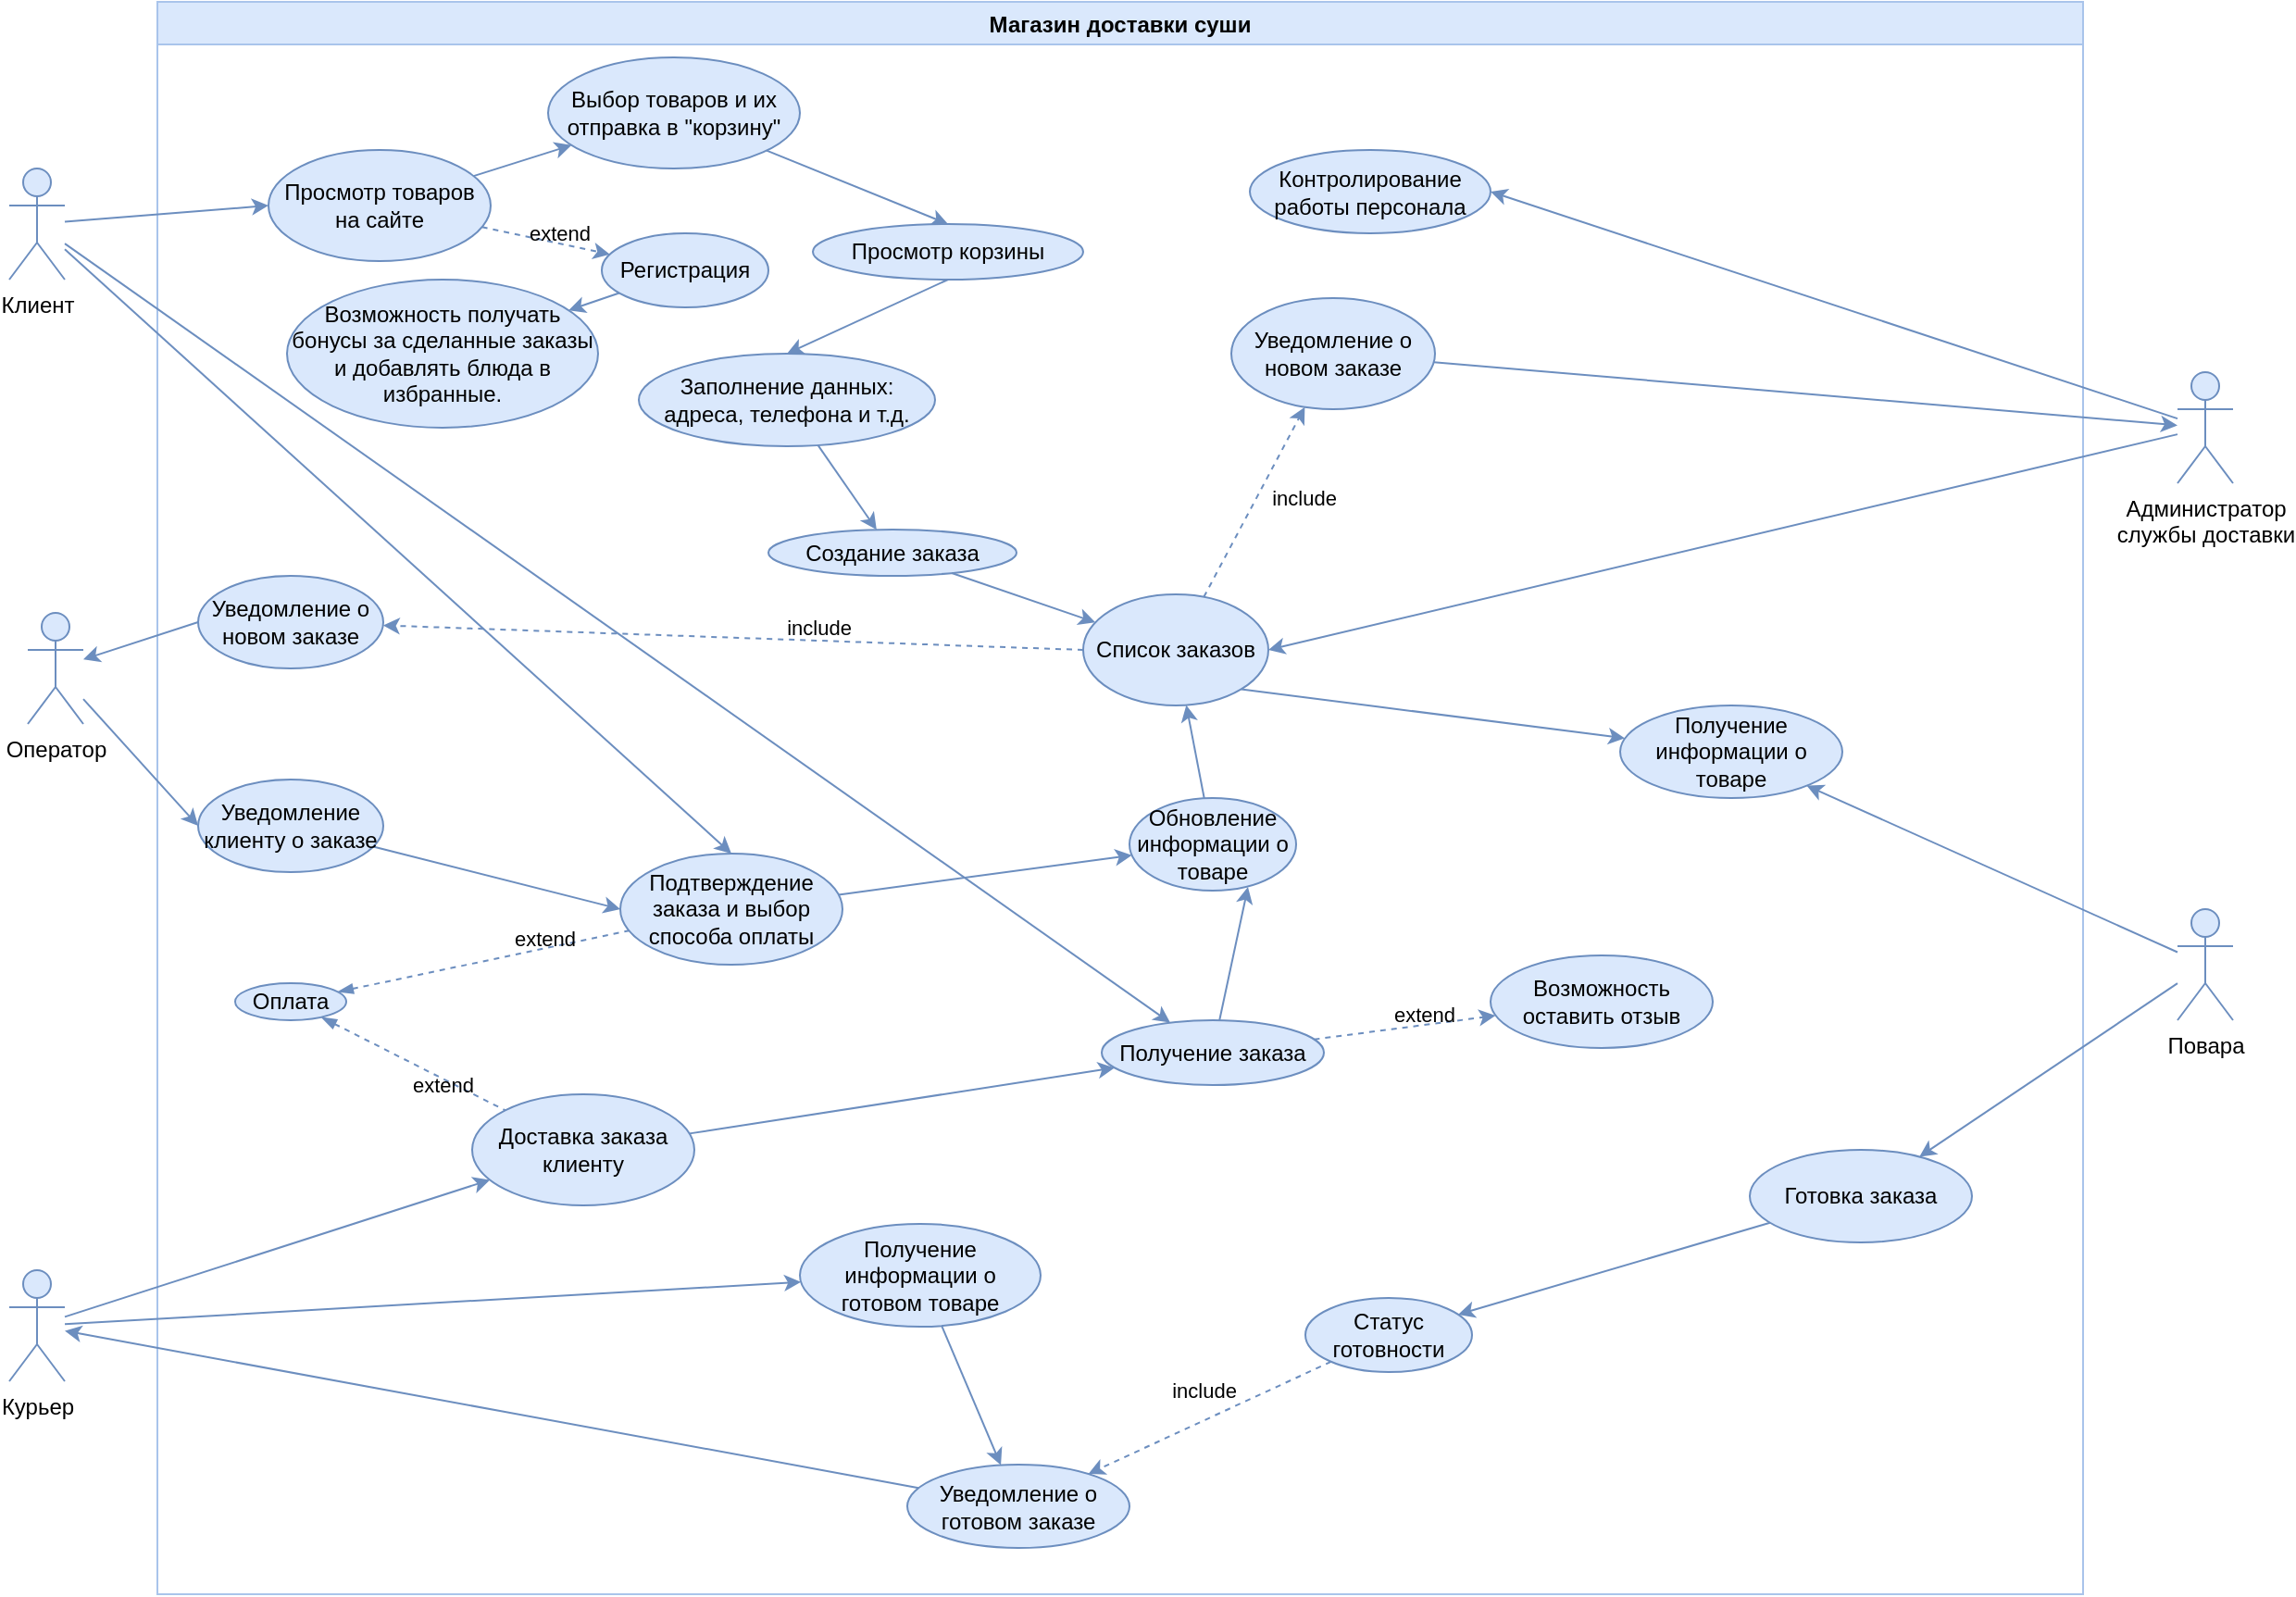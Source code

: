 <mxfile version="20.7.4" type="github">
  <diagram id="QtpZ1rQ-p9oqiNhnrGGB" name="Страница 1">
    <mxGraphModel dx="1179" dy="679" grid="1" gridSize="10" guides="1" tooltips="1" connect="1" arrows="1" fold="1" page="1" pageScale="1" pageWidth="827" pageHeight="1169" math="0" shadow="0">
      <root>
        <mxCell id="0" />
        <mxCell id="1" parent="0" />
        <mxCell id="NxAddQEWzeCl5RI0brzo-1" value="Магазин доставки суши" style="swimlane;fillColor=#dae8fc;strokeColor=#A9C4EB;swimlaneFillColor=default;" vertex="1" parent="1">
          <mxGeometry x="340" y="155" width="1040" height="860" as="geometry">
            <mxRectangle x="120" y="10" width="180" height="30" as="alternateBounds" />
          </mxGeometry>
        </mxCell>
        <mxCell id="NxAddQEWzeCl5RI0brzo-2" value="" style="rounded=0;orthogonalLoop=1;jettySize=auto;html=1;fillColor=#dae8fc;strokeColor=#6c8ebf;" edge="1" parent="NxAddQEWzeCl5RI0brzo-1" source="NxAddQEWzeCl5RI0brzo-3" target="NxAddQEWzeCl5RI0brzo-9">
          <mxGeometry relative="1" as="geometry" />
        </mxCell>
        <mxCell id="NxAddQEWzeCl5RI0brzo-3" value="Просмотр товаров на сайте" style="ellipse;whiteSpace=wrap;html=1;fillColor=#dae8fc;strokeColor=#6c8ebf;" vertex="1" parent="NxAddQEWzeCl5RI0brzo-1">
          <mxGeometry x="60" y="80" width="120" height="60" as="geometry" />
        </mxCell>
        <mxCell id="NxAddQEWzeCl5RI0brzo-4" value="Обновление&lt;br&gt;информации о товаре" style="ellipse;whiteSpace=wrap;html=1;fillColor=#dae8fc;strokeColor=#6c8ebf;" vertex="1" parent="NxAddQEWzeCl5RI0brzo-1">
          <mxGeometry x="525" y="430" width="90" height="50" as="geometry" />
        </mxCell>
        <mxCell id="NxAddQEWzeCl5RI0brzo-5" value="Доставка заказа клиенту" style="ellipse;whiteSpace=wrap;html=1;fillColor=#dae8fc;strokeColor=#6c8ebf;" vertex="1" parent="NxAddQEWzeCl5RI0brzo-1">
          <mxGeometry x="170" y="590" width="120" height="60" as="geometry" />
        </mxCell>
        <mxCell id="NxAddQEWzeCl5RI0brzo-6" value="" style="endArrow=none;html=1;strokeWidth=1;rounded=0;endFill=0;startArrow=blockThin;startFill=1;dashed=1;fillColor=#dae8fc;strokeColor=#6c8ebf;" edge="1" parent="NxAddQEWzeCl5RI0brzo-1" source="NxAddQEWzeCl5RI0brzo-19" target="NxAddQEWzeCl5RI0brzo-5">
          <mxGeometry width="50" height="50" relative="1" as="geometry">
            <mxPoint x="429.5" y="220" as="sourcePoint" />
            <mxPoint x="429.5" y="150" as="targetPoint" />
          </mxGeometry>
        </mxCell>
        <mxCell id="NxAddQEWzeCl5RI0brzo-7" value="extend" style="edgeLabel;html=1;align=center;verticalAlign=middle;resizable=0;points=[];labelBackgroundColor=none;" vertex="1" connectable="0" parent="NxAddQEWzeCl5RI0brzo-6">
          <mxGeometry x="0.371" y="-2" relative="1" as="geometry">
            <mxPoint x="-2" as="offset" />
          </mxGeometry>
        </mxCell>
        <mxCell id="NxAddQEWzeCl5RI0brzo-8" value="" style="rounded=0;orthogonalLoop=1;jettySize=auto;html=1;entryX=0.5;entryY=0;entryDx=0;entryDy=0;fillColor=#dae8fc;strokeColor=#6c8ebf;" edge="1" parent="NxAddQEWzeCl5RI0brzo-1" source="NxAddQEWzeCl5RI0brzo-9" target="NxAddQEWzeCl5RI0brzo-11">
          <mxGeometry relative="1" as="geometry">
            <mxPoint x="234" y="180" as="targetPoint" />
          </mxGeometry>
        </mxCell>
        <mxCell id="NxAddQEWzeCl5RI0brzo-9" value="Выбор товаров и их отправка в &quot;корзину&quot;" style="ellipse;whiteSpace=wrap;html=1;fillColor=#dae8fc;strokeColor=#6c8ebf;" vertex="1" parent="NxAddQEWzeCl5RI0brzo-1">
          <mxGeometry x="211" y="30" width="136" height="60" as="geometry" />
        </mxCell>
        <mxCell id="NxAddQEWzeCl5RI0brzo-10" value="Заполнение данных: адреса, телефона и т.д." style="ellipse;whiteSpace=wrap;html=1;fillColor=#dae8fc;strokeColor=#6c8ebf;" vertex="1" parent="NxAddQEWzeCl5RI0brzo-1">
          <mxGeometry x="260" y="190" width="160" height="50" as="geometry" />
        </mxCell>
        <mxCell id="NxAddQEWzeCl5RI0brzo-11" value="Просмотр корзины" style="ellipse;whiteSpace=wrap;html=1;fillColor=#dae8fc;strokeColor=#6c8ebf;" vertex="1" parent="NxAddQEWzeCl5RI0brzo-1">
          <mxGeometry x="354" y="120" width="146" height="30" as="geometry" />
        </mxCell>
        <mxCell id="NxAddQEWzeCl5RI0brzo-12" value="Уведомление о новом заказе" style="ellipse;whiteSpace=wrap;html=1;fillColor=#dae8fc;strokeColor=#6c8ebf;" vertex="1" parent="NxAddQEWzeCl5RI0brzo-1">
          <mxGeometry x="22" y="310" width="100" height="50" as="geometry" />
        </mxCell>
        <mxCell id="NxAddQEWzeCl5RI0brzo-13" value="" style="rounded=0;orthogonalLoop=1;jettySize=auto;html=1;dashed=1;exitX=0;exitY=0.5;exitDx=0;exitDy=0;fillColor=#dae8fc;strokeColor=#6c8ebf;" edge="1" parent="NxAddQEWzeCl5RI0brzo-1" source="NxAddQEWzeCl5RI0brzo-29" target="NxAddQEWzeCl5RI0brzo-12">
          <mxGeometry relative="1" as="geometry" />
        </mxCell>
        <mxCell id="NxAddQEWzeCl5RI0brzo-14" value="include" style="edgeLabel;html=1;align=center;verticalAlign=middle;resizable=0;points=[];labelBackgroundColor=none;" vertex="1" connectable="0" parent="NxAddQEWzeCl5RI0brzo-13">
          <mxGeometry x="-0.258" relative="1" as="geometry">
            <mxPoint x="-3" y="-7" as="offset" />
          </mxGeometry>
        </mxCell>
        <mxCell id="NxAddQEWzeCl5RI0brzo-15" value="Создание заказа" style="ellipse;whiteSpace=wrap;html=1;fillColor=#dae8fc;strokeColor=#6c8ebf;" vertex="1" parent="NxAddQEWzeCl5RI0brzo-1">
          <mxGeometry x="330" y="285" width="134" height="25" as="geometry" />
        </mxCell>
        <mxCell id="NxAddQEWzeCl5RI0brzo-16" value="" style="rounded=0;orthogonalLoop=1;jettySize=auto;html=1;entryX=0;entryY=0.5;entryDx=0;entryDy=0;fillColor=#dae8fc;strokeColor=#6c8ebf;" edge="1" parent="NxAddQEWzeCl5RI0brzo-1" source="NxAddQEWzeCl5RI0brzo-17" target="NxAddQEWzeCl5RI0brzo-18">
          <mxGeometry relative="1" as="geometry">
            <mxPoint x="190" y="310" as="targetPoint" />
          </mxGeometry>
        </mxCell>
        <mxCell id="NxAddQEWzeCl5RI0brzo-17" value="Уведомление клиенту о заказе" style="ellipse;whiteSpace=wrap;html=1;fillColor=#dae8fc;strokeColor=#6c8ebf;" vertex="1" parent="NxAddQEWzeCl5RI0brzo-1">
          <mxGeometry x="22" y="420" width="100" height="50" as="geometry" />
        </mxCell>
        <mxCell id="NxAddQEWzeCl5RI0brzo-18" value="Подтверждение заказа и выбор способа оплаты" style="ellipse;whiteSpace=wrap;html=1;fillColor=#dae8fc;strokeColor=#6c8ebf;" vertex="1" parent="NxAddQEWzeCl5RI0brzo-1">
          <mxGeometry x="250" y="460" width="120" height="60" as="geometry" />
        </mxCell>
        <mxCell id="NxAddQEWzeCl5RI0brzo-19" value="Оплата" style="ellipse;whiteSpace=wrap;html=1;fillColor=#dae8fc;strokeColor=#6c8ebf;" vertex="1" parent="NxAddQEWzeCl5RI0brzo-1">
          <mxGeometry x="42" y="530" width="60" height="20" as="geometry" />
        </mxCell>
        <mxCell id="NxAddQEWzeCl5RI0brzo-20" value="Уведомление о новом заказе" style="ellipse;whiteSpace=wrap;html=1;fillColor=#dae8fc;strokeColor=#6c8ebf;" vertex="1" parent="NxAddQEWzeCl5RI0brzo-1">
          <mxGeometry x="580" y="160" width="110" height="60" as="geometry" />
        </mxCell>
        <mxCell id="NxAddQEWzeCl5RI0brzo-21" value="" style="endArrow=classic;html=1;rounded=1;fillColor=#dae8fc;strokeColor=#6c8ebf;" edge="1" parent="NxAddQEWzeCl5RI0brzo-1" source="NxAddQEWzeCl5RI0brzo-15" target="NxAddQEWzeCl5RI0brzo-29">
          <mxGeometry width="50" height="50" relative="1" as="geometry">
            <mxPoint x="270" y="400" as="sourcePoint" />
            <mxPoint x="350" y="280" as="targetPoint" />
          </mxGeometry>
        </mxCell>
        <mxCell id="NxAddQEWzeCl5RI0brzo-22" value="Контролирование работы персонала" style="ellipse;whiteSpace=wrap;html=1;direction=west;fillColor=#dae8fc;strokeColor=#6c8ebf;" vertex="1" parent="NxAddQEWzeCl5RI0brzo-1">
          <mxGeometry x="590" y="80" width="130" height="45" as="geometry" />
        </mxCell>
        <mxCell id="NxAddQEWzeCl5RI0brzo-23" value="" style="endArrow=classic;html=1;rounded=0;fillColor=#dae8fc;strokeColor=#6c8ebf;" edge="1" parent="NxAddQEWzeCl5RI0brzo-1" source="NxAddQEWzeCl5RI0brzo-18" target="NxAddQEWzeCl5RI0brzo-4">
          <mxGeometry width="50" height="50" relative="1" as="geometry">
            <mxPoint x="270" y="390" as="sourcePoint" />
            <mxPoint x="170" y="540" as="targetPoint" />
          </mxGeometry>
        </mxCell>
        <mxCell id="NxAddQEWzeCl5RI0brzo-24" value="Готовка заказа" style="ellipse;whiteSpace=wrap;html=1;fillColor=#dae8fc;strokeColor=#6c8ebf;" vertex="1" parent="NxAddQEWzeCl5RI0brzo-1">
          <mxGeometry x="860" y="620" width="120" height="50" as="geometry" />
        </mxCell>
        <mxCell id="NxAddQEWzeCl5RI0brzo-25" value="Получение информации о готовом товаре" style="ellipse;whiteSpace=wrap;html=1;fillColor=#dae8fc;strokeColor=#6c8ebf;" vertex="1" parent="NxAddQEWzeCl5RI0brzo-1">
          <mxGeometry x="347" y="660" width="130" height="55.5" as="geometry" />
        </mxCell>
        <mxCell id="NxAddQEWzeCl5RI0brzo-26" value="" style="endArrow=classic;html=1;rounded=0;exitX=0.5;exitY=1;exitDx=0;exitDy=0;entryX=0.5;entryY=0;entryDx=0;entryDy=0;curved=1;fillColor=#dae8fc;strokeColor=#6c8ebf;" edge="1" parent="NxAddQEWzeCl5RI0brzo-1" source="NxAddQEWzeCl5RI0brzo-11" target="NxAddQEWzeCl5RI0brzo-10">
          <mxGeometry width="50" height="50" relative="1" as="geometry">
            <mxPoint x="270" y="360" as="sourcePoint" />
            <mxPoint x="320" y="310" as="targetPoint" />
          </mxGeometry>
        </mxCell>
        <mxCell id="NxAddQEWzeCl5RI0brzo-27" value="" style="endArrow=none;html=1;strokeWidth=1;rounded=0;endFill=0;startArrow=blockThin;startFill=1;dashed=1;fillColor=#dae8fc;strokeColor=#6c8ebf;" edge="1" parent="NxAddQEWzeCl5RI0brzo-1" source="NxAddQEWzeCl5RI0brzo-19" target="NxAddQEWzeCl5RI0brzo-18">
          <mxGeometry width="50" height="50" relative="1" as="geometry">
            <mxPoint x="294.719" y="662.768" as="sourcePoint" />
            <mxPoint x="380.965" y="632.288" as="targetPoint" />
          </mxGeometry>
        </mxCell>
        <mxCell id="NxAddQEWzeCl5RI0brzo-28" value="extend" style="edgeLabel;html=1;align=center;verticalAlign=middle;resizable=0;points=[];labelBackgroundColor=none;" vertex="1" connectable="0" parent="NxAddQEWzeCl5RI0brzo-27">
          <mxGeometry x="0.371" y="-2" relative="1" as="geometry">
            <mxPoint x="3" y="-8" as="offset" />
          </mxGeometry>
        </mxCell>
        <mxCell id="NxAddQEWzeCl5RI0brzo-29" value="Список заказов" style="ellipse;whiteSpace=wrap;html=1;fillColor=#dae8fc;strokeColor=#6c8ebf;" vertex="1" parent="NxAddQEWzeCl5RI0brzo-1">
          <mxGeometry x="500" y="320" width="100" height="60" as="geometry" />
        </mxCell>
        <mxCell id="NxAddQEWzeCl5RI0brzo-30" value="" style="endArrow=classic;html=1;rounded=0;curved=1;fillColor=#dae8fc;strokeColor=#6c8ebf;" edge="1" parent="NxAddQEWzeCl5RI0brzo-1" source="NxAddQEWzeCl5RI0brzo-10" target="NxAddQEWzeCl5RI0brzo-15">
          <mxGeometry width="50" height="50" relative="1" as="geometry">
            <mxPoint x="270" y="360" as="sourcePoint" />
            <mxPoint x="320" y="310" as="targetPoint" />
          </mxGeometry>
        </mxCell>
        <mxCell id="NxAddQEWzeCl5RI0brzo-31" value="" style="endArrow=classic;html=1;rounded=0;dashed=1;fillColor=#dae8fc;strokeColor=#6c8ebf;" edge="1" parent="NxAddQEWzeCl5RI0brzo-1" source="NxAddQEWzeCl5RI0brzo-29" target="NxAddQEWzeCl5RI0brzo-20">
          <mxGeometry width="50" height="50" relative="1" as="geometry">
            <mxPoint x="360" y="360" as="sourcePoint" />
            <mxPoint x="410" y="310" as="targetPoint" />
          </mxGeometry>
        </mxCell>
        <mxCell id="NxAddQEWzeCl5RI0brzo-32" value="include" style="edgeLabel;html=1;align=center;verticalAlign=middle;resizable=0;points=[];labelBackgroundColor=none;" vertex="1" connectable="0" parent="NxAddQEWzeCl5RI0brzo-31">
          <mxGeometry x="-0.441" y="3" relative="1" as="geometry">
            <mxPoint x="41" y="-24" as="offset" />
          </mxGeometry>
        </mxCell>
        <mxCell id="NxAddQEWzeCl5RI0brzo-33" value="Статус готовности" style="ellipse;whiteSpace=wrap;html=1;fillColor=#dae8fc;strokeColor=#6c8ebf;" vertex="1" parent="NxAddQEWzeCl5RI0brzo-1">
          <mxGeometry x="620" y="700" width="90" height="40" as="geometry" />
        </mxCell>
        <mxCell id="NxAddQEWzeCl5RI0brzo-34" value="" style="endArrow=classic;html=1;rounded=1;fillColor=#dae8fc;strokeColor=#6c8ebf;" edge="1" parent="NxAddQEWzeCl5RI0brzo-1" source="NxAddQEWzeCl5RI0brzo-24" target="NxAddQEWzeCl5RI0brzo-33">
          <mxGeometry width="50" height="50" relative="1" as="geometry">
            <mxPoint x="360" y="360" as="sourcePoint" />
            <mxPoint x="200" y="530" as="targetPoint" />
          </mxGeometry>
        </mxCell>
        <mxCell id="NxAddQEWzeCl5RI0brzo-35" value="" style="rounded=0;orthogonalLoop=1;jettySize=auto;html=1;dashed=1;fillColor=#dae8fc;strokeColor=#6c8ebf;" edge="1" parent="NxAddQEWzeCl5RI0brzo-1" source="NxAddQEWzeCl5RI0brzo-33" target="NxAddQEWzeCl5RI0brzo-37">
          <mxGeometry relative="1" as="geometry">
            <mxPoint x="339" y="600" as="sourcePoint" />
            <mxPoint x="207" y="622.5" as="targetPoint" />
          </mxGeometry>
        </mxCell>
        <mxCell id="NxAddQEWzeCl5RI0brzo-36" value="include" style="edgeLabel;html=1;align=center;verticalAlign=middle;resizable=0;points=[];labelBackgroundColor=none;" vertex="1" connectable="0" parent="NxAddQEWzeCl5RI0brzo-35">
          <mxGeometry x="-0.258" relative="1" as="geometry">
            <mxPoint x="-21" y="-7" as="offset" />
          </mxGeometry>
        </mxCell>
        <mxCell id="NxAddQEWzeCl5RI0brzo-37" value="Уведомление о готовом заказе" style="ellipse;whiteSpace=wrap;html=1;fillColor=#dae8fc;strokeColor=#6c8ebf;" vertex="1" parent="NxAddQEWzeCl5RI0brzo-1">
          <mxGeometry x="405" y="790" width="120" height="45" as="geometry" />
        </mxCell>
        <mxCell id="NxAddQEWzeCl5RI0brzo-38" value="" style="endArrow=classic;html=1;rounded=1;strokeWidth=1;fillColor=#dae8fc;strokeColor=#6c8ebf;" edge="1" parent="NxAddQEWzeCl5RI0brzo-1" source="NxAddQEWzeCl5RI0brzo-4" target="NxAddQEWzeCl5RI0brzo-29">
          <mxGeometry width="50" height="50" relative="1" as="geometry">
            <mxPoint x="360" y="350" as="sourcePoint" />
            <mxPoint x="410" y="300" as="targetPoint" />
          </mxGeometry>
        </mxCell>
        <mxCell id="NxAddQEWzeCl5RI0brzo-39" value="Получение&lt;br&gt;информации о товаре" style="ellipse;whiteSpace=wrap;html=1;fillColor=#dae8fc;strokeColor=#6c8ebf;" vertex="1" parent="NxAddQEWzeCl5RI0brzo-1">
          <mxGeometry x="790" y="380" width="120" height="50" as="geometry" />
        </mxCell>
        <mxCell id="NxAddQEWzeCl5RI0brzo-40" value="" style="endArrow=classic;html=1;rounded=1;strokeWidth=1;exitX=1;exitY=1;exitDx=0;exitDy=0;fillColor=#dae8fc;strokeColor=#6c8ebf;" edge="1" parent="NxAddQEWzeCl5RI0brzo-1" source="NxAddQEWzeCl5RI0brzo-29" target="NxAddQEWzeCl5RI0brzo-39">
          <mxGeometry width="50" height="50" relative="1" as="geometry">
            <mxPoint x="360" y="350" as="sourcePoint" />
            <mxPoint x="410" y="300" as="targetPoint" />
          </mxGeometry>
        </mxCell>
        <mxCell id="NxAddQEWzeCl5RI0brzo-41" value="" style="endArrow=classic;html=1;rounded=0;fillColor=#dae8fc;strokeColor=#6c8ebf;" edge="1" parent="NxAddQEWzeCl5RI0brzo-1" source="NxAddQEWzeCl5RI0brzo-25" target="NxAddQEWzeCl5RI0brzo-37">
          <mxGeometry width="50" height="50" relative="1" as="geometry">
            <mxPoint x="260" y="320" as="sourcePoint" />
            <mxPoint x="310" y="270" as="targetPoint" />
          </mxGeometry>
        </mxCell>
        <mxCell id="NxAddQEWzeCl5RI0brzo-42" value="Получение заказа" style="ellipse;whiteSpace=wrap;html=1;fillColor=#dae8fc;strokeColor=#6c8ebf;" vertex="1" parent="NxAddQEWzeCl5RI0brzo-1">
          <mxGeometry x="510" y="550" width="120" height="35" as="geometry" />
        </mxCell>
        <mxCell id="NxAddQEWzeCl5RI0brzo-43" value="" style="endArrow=classic;html=1;rounded=0;entryX=0.711;entryY=0.96;entryDx=0;entryDy=0;entryPerimeter=0;fillColor=#dae8fc;strokeColor=#6c8ebf;" edge="1" parent="NxAddQEWzeCl5RI0brzo-1" source="NxAddQEWzeCl5RI0brzo-42" target="NxAddQEWzeCl5RI0brzo-4">
          <mxGeometry width="50" height="50" relative="1" as="geometry">
            <mxPoint x="260" y="520" as="sourcePoint" />
            <mxPoint x="460" y="460" as="targetPoint" />
          </mxGeometry>
        </mxCell>
        <mxCell id="NxAddQEWzeCl5RI0brzo-44" value="" style="endArrow=classic;html=1;rounded=0;fillColor=#dae8fc;strokeColor=#6c8ebf;" edge="1" parent="NxAddQEWzeCl5RI0brzo-1" source="NxAddQEWzeCl5RI0brzo-5" target="NxAddQEWzeCl5RI0brzo-42">
          <mxGeometry width="50" height="50" relative="1" as="geometry">
            <mxPoint x="260" y="520" as="sourcePoint" />
            <mxPoint x="310" y="470" as="targetPoint" />
          </mxGeometry>
        </mxCell>
        <mxCell id="NxAddQEWzeCl5RI0brzo-45" value="Возможность оставить отзыв" style="ellipse;whiteSpace=wrap;html=1;fillColor=#dae8fc;strokeColor=#6c8ebf;" vertex="1" parent="NxAddQEWzeCl5RI0brzo-1">
          <mxGeometry x="720" y="515" width="120" height="50" as="geometry" />
        </mxCell>
        <mxCell id="NxAddQEWzeCl5RI0brzo-46" value="" style="rounded=0;orthogonalLoop=1;jettySize=auto;html=1;dashed=1;fillColor=#dae8fc;strokeColor=#6c8ebf;" edge="1" parent="NxAddQEWzeCl5RI0brzo-1" source="NxAddQEWzeCl5RI0brzo-42" target="NxAddQEWzeCl5RI0brzo-45">
          <mxGeometry relative="1" as="geometry">
            <mxPoint x="520.003" y="450.001" as="sourcePoint" />
            <mxPoint x="537.743" y="500.688" as="targetPoint" />
          </mxGeometry>
        </mxCell>
        <mxCell id="NxAddQEWzeCl5RI0brzo-47" value="extend" style="edgeLabel;html=1;align=center;verticalAlign=middle;resizable=0;points=[];labelBackgroundColor=none;" vertex="1" connectable="0" parent="NxAddQEWzeCl5RI0brzo-46">
          <mxGeometry x="0.2" relative="1" as="geometry">
            <mxPoint y="-6" as="offset" />
          </mxGeometry>
        </mxCell>
        <mxCell id="NxAddQEWzeCl5RI0brzo-48" value="Клиент" style="shape=umlActor;verticalLabelPosition=bottom;verticalAlign=top;html=1;outlineConnect=0;fillColor=#dae8fc;strokeColor=#6c8ebf;" vertex="1" parent="NxAddQEWzeCl5RI0brzo-1">
          <mxGeometry x="-80" y="90" width="30" height="60" as="geometry" />
        </mxCell>
        <mxCell id="NxAddQEWzeCl5RI0brzo-49" value="" style="rounded=0;orthogonalLoop=1;jettySize=auto;html=1;dashed=1;fillColor=#dae8fc;strokeColor=#6c8ebf;" edge="1" parent="NxAddQEWzeCl5RI0brzo-1" source="NxAddQEWzeCl5RI0brzo-3" target="NxAddQEWzeCl5RI0brzo-51">
          <mxGeometry relative="1" as="geometry">
            <mxPoint x="90.343" y="149.551" as="sourcePoint" />
          </mxGeometry>
        </mxCell>
        <mxCell id="NxAddQEWzeCl5RI0brzo-50" value="extend" style="edgeLabel;html=1;align=center;verticalAlign=middle;resizable=0;points=[];labelBackgroundColor=none;" vertex="1" connectable="0" parent="NxAddQEWzeCl5RI0brzo-49">
          <mxGeometry x="0.2" relative="1" as="geometry">
            <mxPoint y="-6" as="offset" />
          </mxGeometry>
        </mxCell>
        <mxCell id="NxAddQEWzeCl5RI0brzo-51" value="Регистрация" style="ellipse;whiteSpace=wrap;html=1;fillColor=#dae8fc;strokeColor=#6c8ebf;" vertex="1" parent="NxAddQEWzeCl5RI0brzo-1">
          <mxGeometry x="240" y="125" width="90" height="40" as="geometry" />
        </mxCell>
        <mxCell id="NxAddQEWzeCl5RI0brzo-52" value="" style="endArrow=classic;html=1;rounded=0;curved=1;fillColor=#dae8fc;strokeColor=#6c8ebf;" edge="1" parent="NxAddQEWzeCl5RI0brzo-1" source="NxAddQEWzeCl5RI0brzo-51" target="NxAddQEWzeCl5RI0brzo-53">
          <mxGeometry width="50" height="50" relative="1" as="geometry">
            <mxPoint x="150" y="268.8" as="sourcePoint" />
            <mxPoint x="190" y="250" as="targetPoint" />
          </mxGeometry>
        </mxCell>
        <mxCell id="NxAddQEWzeCl5RI0brzo-53" value="Возможность&amp;nbsp;получать бонусы за сделанные заказы и добавлять блюда в избранные." style="ellipse;whiteSpace=wrap;html=1;fillColor=#dae8fc;strokeColor=#6c8ebf;" vertex="1" parent="NxAddQEWzeCl5RI0brzo-1">
          <mxGeometry x="70" y="150" width="168" height="80" as="geometry" />
        </mxCell>
        <mxCell id="NxAddQEWzeCl5RI0brzo-54" value="" style="endArrow=classic;html=1;rounded=0;entryX=0;entryY=0.5;entryDx=0;entryDy=0;curved=1;fillColor=#dae8fc;strokeColor=#6c8ebf;" edge="1" parent="1" target="NxAddQEWzeCl5RI0brzo-3">
          <mxGeometry width="50" height="50" relative="1" as="geometry">
            <mxPoint x="290" y="273.8" as="sourcePoint" />
            <mxPoint x="590" y="415" as="targetPoint" />
          </mxGeometry>
        </mxCell>
        <mxCell id="NxAddQEWzeCl5RI0brzo-55" value="Повара" style="shape=umlActor;verticalLabelPosition=bottom;verticalAlign=top;html=1;outlineConnect=0;fillColor=#dae8fc;strokeColor=#6c8ebf;" vertex="1" parent="1">
          <mxGeometry x="1431" y="645" width="30" height="60" as="geometry" />
        </mxCell>
        <mxCell id="NxAddQEWzeCl5RI0brzo-56" value="Курьер" style="shape=umlActor;verticalLabelPosition=bottom;verticalAlign=top;html=1;outlineConnect=0;fillColor=#dae8fc;strokeColor=#6c8ebf;" vertex="1" parent="1">
          <mxGeometry x="260" y="840" width="30" height="60" as="geometry" />
        </mxCell>
        <mxCell id="NxAddQEWzeCl5RI0brzo-57" value="" style="endArrow=classic;html=1;rounded=0;fillColor=#dae8fc;strokeColor=#6c8ebf;" edge="1" parent="1" source="NxAddQEWzeCl5RI0brzo-56" target="NxAddQEWzeCl5RI0brzo-25">
          <mxGeometry width="50" height="50" relative="1" as="geometry">
            <mxPoint x="930" y="645" as="sourcePoint" />
            <mxPoint x="820" y="275" as="targetPoint" />
          </mxGeometry>
        </mxCell>
        <mxCell id="NxAddQEWzeCl5RI0brzo-58" value="Администратор &lt;br&gt;службы доставки" style="shape=umlActor;verticalLabelPosition=bottom;verticalAlign=top;html=1;outlineConnect=0;fillColor=#dae8fc;strokeColor=#6c8ebf;" vertex="1" parent="1">
          <mxGeometry x="1431" y="355" width="30" height="60" as="geometry" />
        </mxCell>
        <mxCell id="NxAddQEWzeCl5RI0brzo-59" value="Оператор" style="shape=umlActor;verticalLabelPosition=bottom;verticalAlign=top;html=1;outlineConnect=0;fillColor=#dae8fc;strokeColor=#6c8ebf;" vertex="1" parent="1">
          <mxGeometry x="270" y="485" width="30" height="60" as="geometry" />
        </mxCell>
        <mxCell id="NxAddQEWzeCl5RI0brzo-60" value="" style="endArrow=classic;html=1;rounded=0;exitX=0;exitY=0.5;exitDx=0;exitDy=0;fillColor=#dae8fc;strokeColor=#6c8ebf;" edge="1" parent="1" source="NxAddQEWzeCl5RI0brzo-12" target="NxAddQEWzeCl5RI0brzo-59">
          <mxGeometry width="50" height="50" relative="1" as="geometry">
            <mxPoint x="610" y="595" as="sourcePoint" />
            <mxPoint x="660" y="545" as="targetPoint" />
          </mxGeometry>
        </mxCell>
        <mxCell id="NxAddQEWzeCl5RI0brzo-61" value="" style="endArrow=classic;html=1;rounded=0;entryX=0;entryY=0.5;entryDx=0;entryDy=0;fillColor=#dae8fc;strokeColor=#6c8ebf;" edge="1" parent="1" source="NxAddQEWzeCl5RI0brzo-59" target="NxAddQEWzeCl5RI0brzo-17">
          <mxGeometry width="50" height="50" relative="1" as="geometry">
            <mxPoint x="610" y="585" as="sourcePoint" />
            <mxPoint x="660" y="535" as="targetPoint" />
          </mxGeometry>
        </mxCell>
        <mxCell id="NxAddQEWzeCl5RI0brzo-62" value="" style="endArrow=classic;html=1;rounded=1;entryX=0;entryY=0.5;entryDx=0;entryDy=0;fillColor=#dae8fc;strokeColor=#6c8ebf;" edge="1" parent="1" source="NxAddQEWzeCl5RI0brzo-58" target="NxAddQEWzeCl5RI0brzo-22">
          <mxGeometry width="50" height="50" relative="1" as="geometry">
            <mxPoint x="610" y="545" as="sourcePoint" />
            <mxPoint x="660" y="495" as="targetPoint" />
          </mxGeometry>
        </mxCell>
        <mxCell id="NxAddQEWzeCl5RI0brzo-63" value="" style="endArrow=classic;html=1;rounded=1;fillColor=#dae8fc;strokeColor=#6c8ebf;" edge="1" parent="1" source="NxAddQEWzeCl5RI0brzo-20" target="NxAddQEWzeCl5RI0brzo-58">
          <mxGeometry width="50" height="50" relative="1" as="geometry">
            <mxPoint x="610" y="545" as="sourcePoint" />
            <mxPoint x="770" y="425" as="targetPoint" />
          </mxGeometry>
        </mxCell>
        <mxCell id="NxAddQEWzeCl5RI0brzo-64" value="" style="endArrow=classic;html=1;rounded=0;fillColor=#dae8fc;strokeColor=#6c8ebf;" edge="1" parent="1" source="NxAddQEWzeCl5RI0brzo-55" target="NxAddQEWzeCl5RI0brzo-39">
          <mxGeometry width="50" height="50" relative="1" as="geometry">
            <mxPoint x="1264" y="568" as="sourcePoint" />
            <mxPoint x="440" y="715" as="targetPoint" />
          </mxGeometry>
        </mxCell>
        <mxCell id="NxAddQEWzeCl5RI0brzo-65" value="" style="endArrow=classic;html=1;rounded=0;fillColor=#dae8fc;strokeColor=#6c8ebf;" edge="1" parent="1" source="NxAddQEWzeCl5RI0brzo-56" target="NxAddQEWzeCl5RI0brzo-5">
          <mxGeometry width="50" height="50" relative="1" as="geometry">
            <mxPoint x="610" y="715" as="sourcePoint" />
            <mxPoint x="400" y="675" as="targetPoint" />
          </mxGeometry>
        </mxCell>
        <mxCell id="NxAddQEWzeCl5RI0brzo-66" value="" style="endArrow=classic;html=1;rounded=1;entryX=1;entryY=0.5;entryDx=0;entryDy=0;fillColor=#dae8fc;strokeColor=#6c8ebf;" edge="1" parent="1" source="NxAddQEWzeCl5RI0brzo-58" target="NxAddQEWzeCl5RI0brzo-29">
          <mxGeometry width="50" height="50" relative="1" as="geometry">
            <mxPoint x="940" y="385" as="sourcePoint" />
            <mxPoint x="850" y="365" as="targetPoint" />
          </mxGeometry>
        </mxCell>
        <mxCell id="NxAddQEWzeCl5RI0brzo-67" value="" style="endArrow=classic;html=1;rounded=1;fillColor=#dae8fc;strokeColor=#6c8ebf;" edge="1" parent="1" source="NxAddQEWzeCl5RI0brzo-55" target="NxAddQEWzeCl5RI0brzo-24">
          <mxGeometry width="50" height="50" relative="1" as="geometry">
            <mxPoint x="700" y="515" as="sourcePoint" />
            <mxPoint x="750" y="465" as="targetPoint" />
          </mxGeometry>
        </mxCell>
        <mxCell id="NxAddQEWzeCl5RI0brzo-68" value="" style="endArrow=classic;html=1;rounded=1;fillColor=#dae8fc;strokeColor=#6c8ebf;" edge="1" parent="1" source="NxAddQEWzeCl5RI0brzo-37" target="NxAddQEWzeCl5RI0brzo-56">
          <mxGeometry width="50" height="50" relative="1" as="geometry">
            <mxPoint x="700" y="505" as="sourcePoint" />
            <mxPoint x="750" y="455" as="targetPoint" />
          </mxGeometry>
        </mxCell>
        <mxCell id="NxAddQEWzeCl5RI0brzo-69" value="" style="endArrow=classic;html=1;rounded=0;entryX=0.5;entryY=0;entryDx=0;entryDy=0;fillColor=#dae8fc;strokeColor=#6c8ebf;" edge="1" parent="1" target="NxAddQEWzeCl5RI0brzo-18">
          <mxGeometry width="50" height="50" relative="1" as="geometry">
            <mxPoint x="290" y="288.6" as="sourcePoint" />
            <mxPoint x="560" y="495" as="targetPoint" />
          </mxGeometry>
        </mxCell>
        <mxCell id="NxAddQEWzeCl5RI0brzo-70" value="" style="endArrow=classic;html=1;rounded=0;fillColor=#dae8fc;strokeColor=#6c8ebf;" edge="1" parent="1" target="NxAddQEWzeCl5RI0brzo-42">
          <mxGeometry width="50" height="50" relative="1" as="geometry">
            <mxPoint x="290" y="285.571" as="sourcePoint" />
            <mxPoint x="430" y="675" as="targetPoint" />
          </mxGeometry>
        </mxCell>
      </root>
    </mxGraphModel>
  </diagram>
</mxfile>
